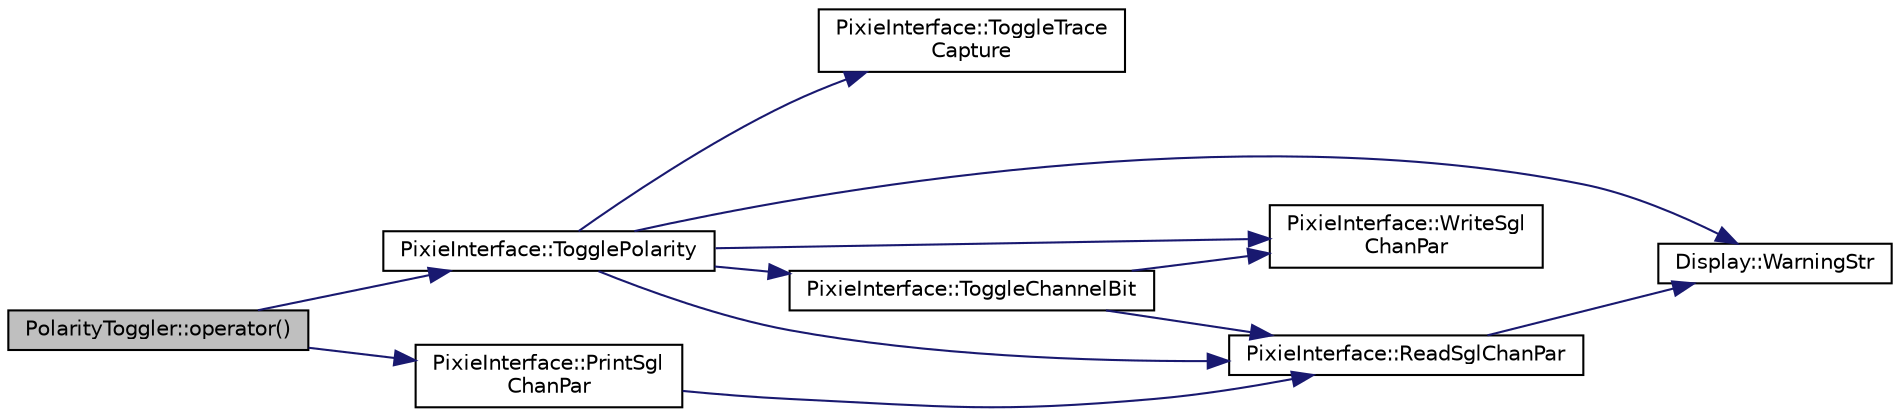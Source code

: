 digraph "PolarityToggler::operator()"
{
  edge [fontname="Helvetica",fontsize="10",labelfontname="Helvetica",labelfontsize="10"];
  node [fontname="Helvetica",fontsize="10",shape=record];
  rankdir="LR";
  Node1 [label="PolarityToggler::operator()",height=0.2,width=0.4,color="black", fillcolor="grey75", style="filled", fontcolor="black"];
  Node1 -> Node2 [color="midnightblue",fontsize="10",style="solid",fontname="Helvetica"];
  Node2 [label="PixieInterface::TogglePolarity",height=0.2,width=0.4,color="black", fillcolor="white", style="filled",URL="$d9/dc6/class_pixie_interface.html#aeeb829ac5910cc009fbd47972d691739"];
  Node2 -> Node3 [color="midnightblue",fontsize="10",style="solid",fontname="Helvetica"];
  Node3 [label="PixieInterface::ToggleChannelBit",height=0.2,width=0.4,color="black", fillcolor="white", style="filled",URL="$d9/dc6/class_pixie_interface.html#a448ef741698cfdc9e48dc47bd4639070"];
  Node3 -> Node4 [color="midnightblue",fontsize="10",style="solid",fontname="Helvetica"];
  Node4 [label="PixieInterface::ReadSglChanPar",height=0.2,width=0.4,color="black", fillcolor="white", style="filled",URL="$d9/dc6/class_pixie_interface.html#ab9aa18adad4d33916a225e1ad2d7d177"];
  Node4 -> Node5 [color="midnightblue",fontsize="10",style="solid",fontname="Helvetica"];
  Node5 [label="Display::WarningStr",height=0.2,width=0.4,color="black", fillcolor="white", style="filled",URL="$da/d6a/namespace_display.html#a0ca7c8835e858cf0b1e0cce72a41ab9c"];
  Node3 -> Node6 [color="midnightblue",fontsize="10",style="solid",fontname="Helvetica"];
  Node6 [label="PixieInterface::WriteSgl\lChanPar",height=0.2,width=0.4,color="black", fillcolor="white", style="filled",URL="$d9/dc6/class_pixie_interface.html#a31af18177f95b6c8e23ad32e7e3bdae7"];
  Node2 -> Node7 [color="midnightblue",fontsize="10",style="solid",fontname="Helvetica"];
  Node7 [label="PixieInterface::ToggleTrace\lCapture",height=0.2,width=0.4,color="black", fillcolor="white", style="filled",URL="$d9/dc6/class_pixie_interface.html#ad5ae287070deac6d92a11fbd9843f0e3"];
  Node2 -> Node4 [color="midnightblue",fontsize="10",style="solid",fontname="Helvetica"];
  Node2 -> Node6 [color="midnightblue",fontsize="10",style="solid",fontname="Helvetica"];
  Node2 -> Node5 [color="midnightblue",fontsize="10",style="solid",fontname="Helvetica"];
  Node1 -> Node8 [color="midnightblue",fontsize="10",style="solid",fontname="Helvetica"];
  Node8 [label="PixieInterface::PrintSgl\lChanPar",height=0.2,width=0.4,color="black", fillcolor="white", style="filled",URL="$d9/dc6/class_pixie_interface.html#aed6aa4fe372ef3e1e658915fb7cd3885"];
  Node8 -> Node4 [color="midnightblue",fontsize="10",style="solid",fontname="Helvetica"];
}
